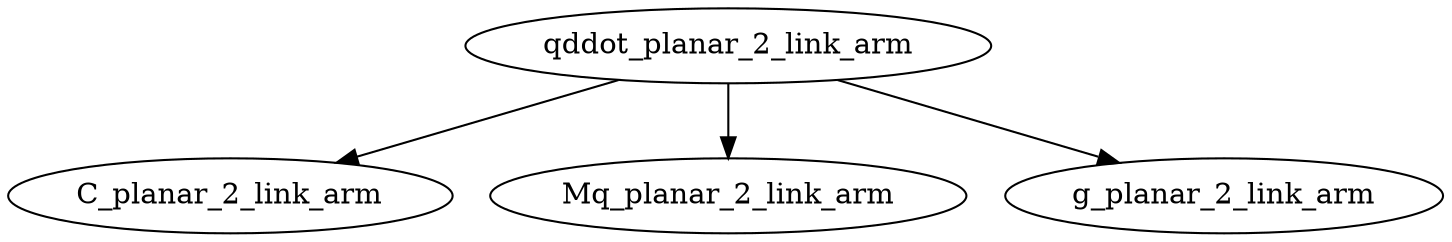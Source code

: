/* Created by mdot for Matlab */
digraph m2html {
  qddot_planar_2_link_arm -> C_planar_2_link_arm;
  qddot_planar_2_link_arm -> Mq_planar_2_link_arm;
  qddot_planar_2_link_arm -> g_planar_2_link_arm;

  C_planar_2_link_arm [URL="C_planar_2_link_arm.html"];
  Mq_planar_2_link_arm [URL="Mq_planar_2_link_arm.html"];
  g_planar_2_link_arm [URL="g_planar_2_link_arm.html"];
  qddot_planar_2_link_arm [URL="qddot_planar_2_link_arm.html"];
}